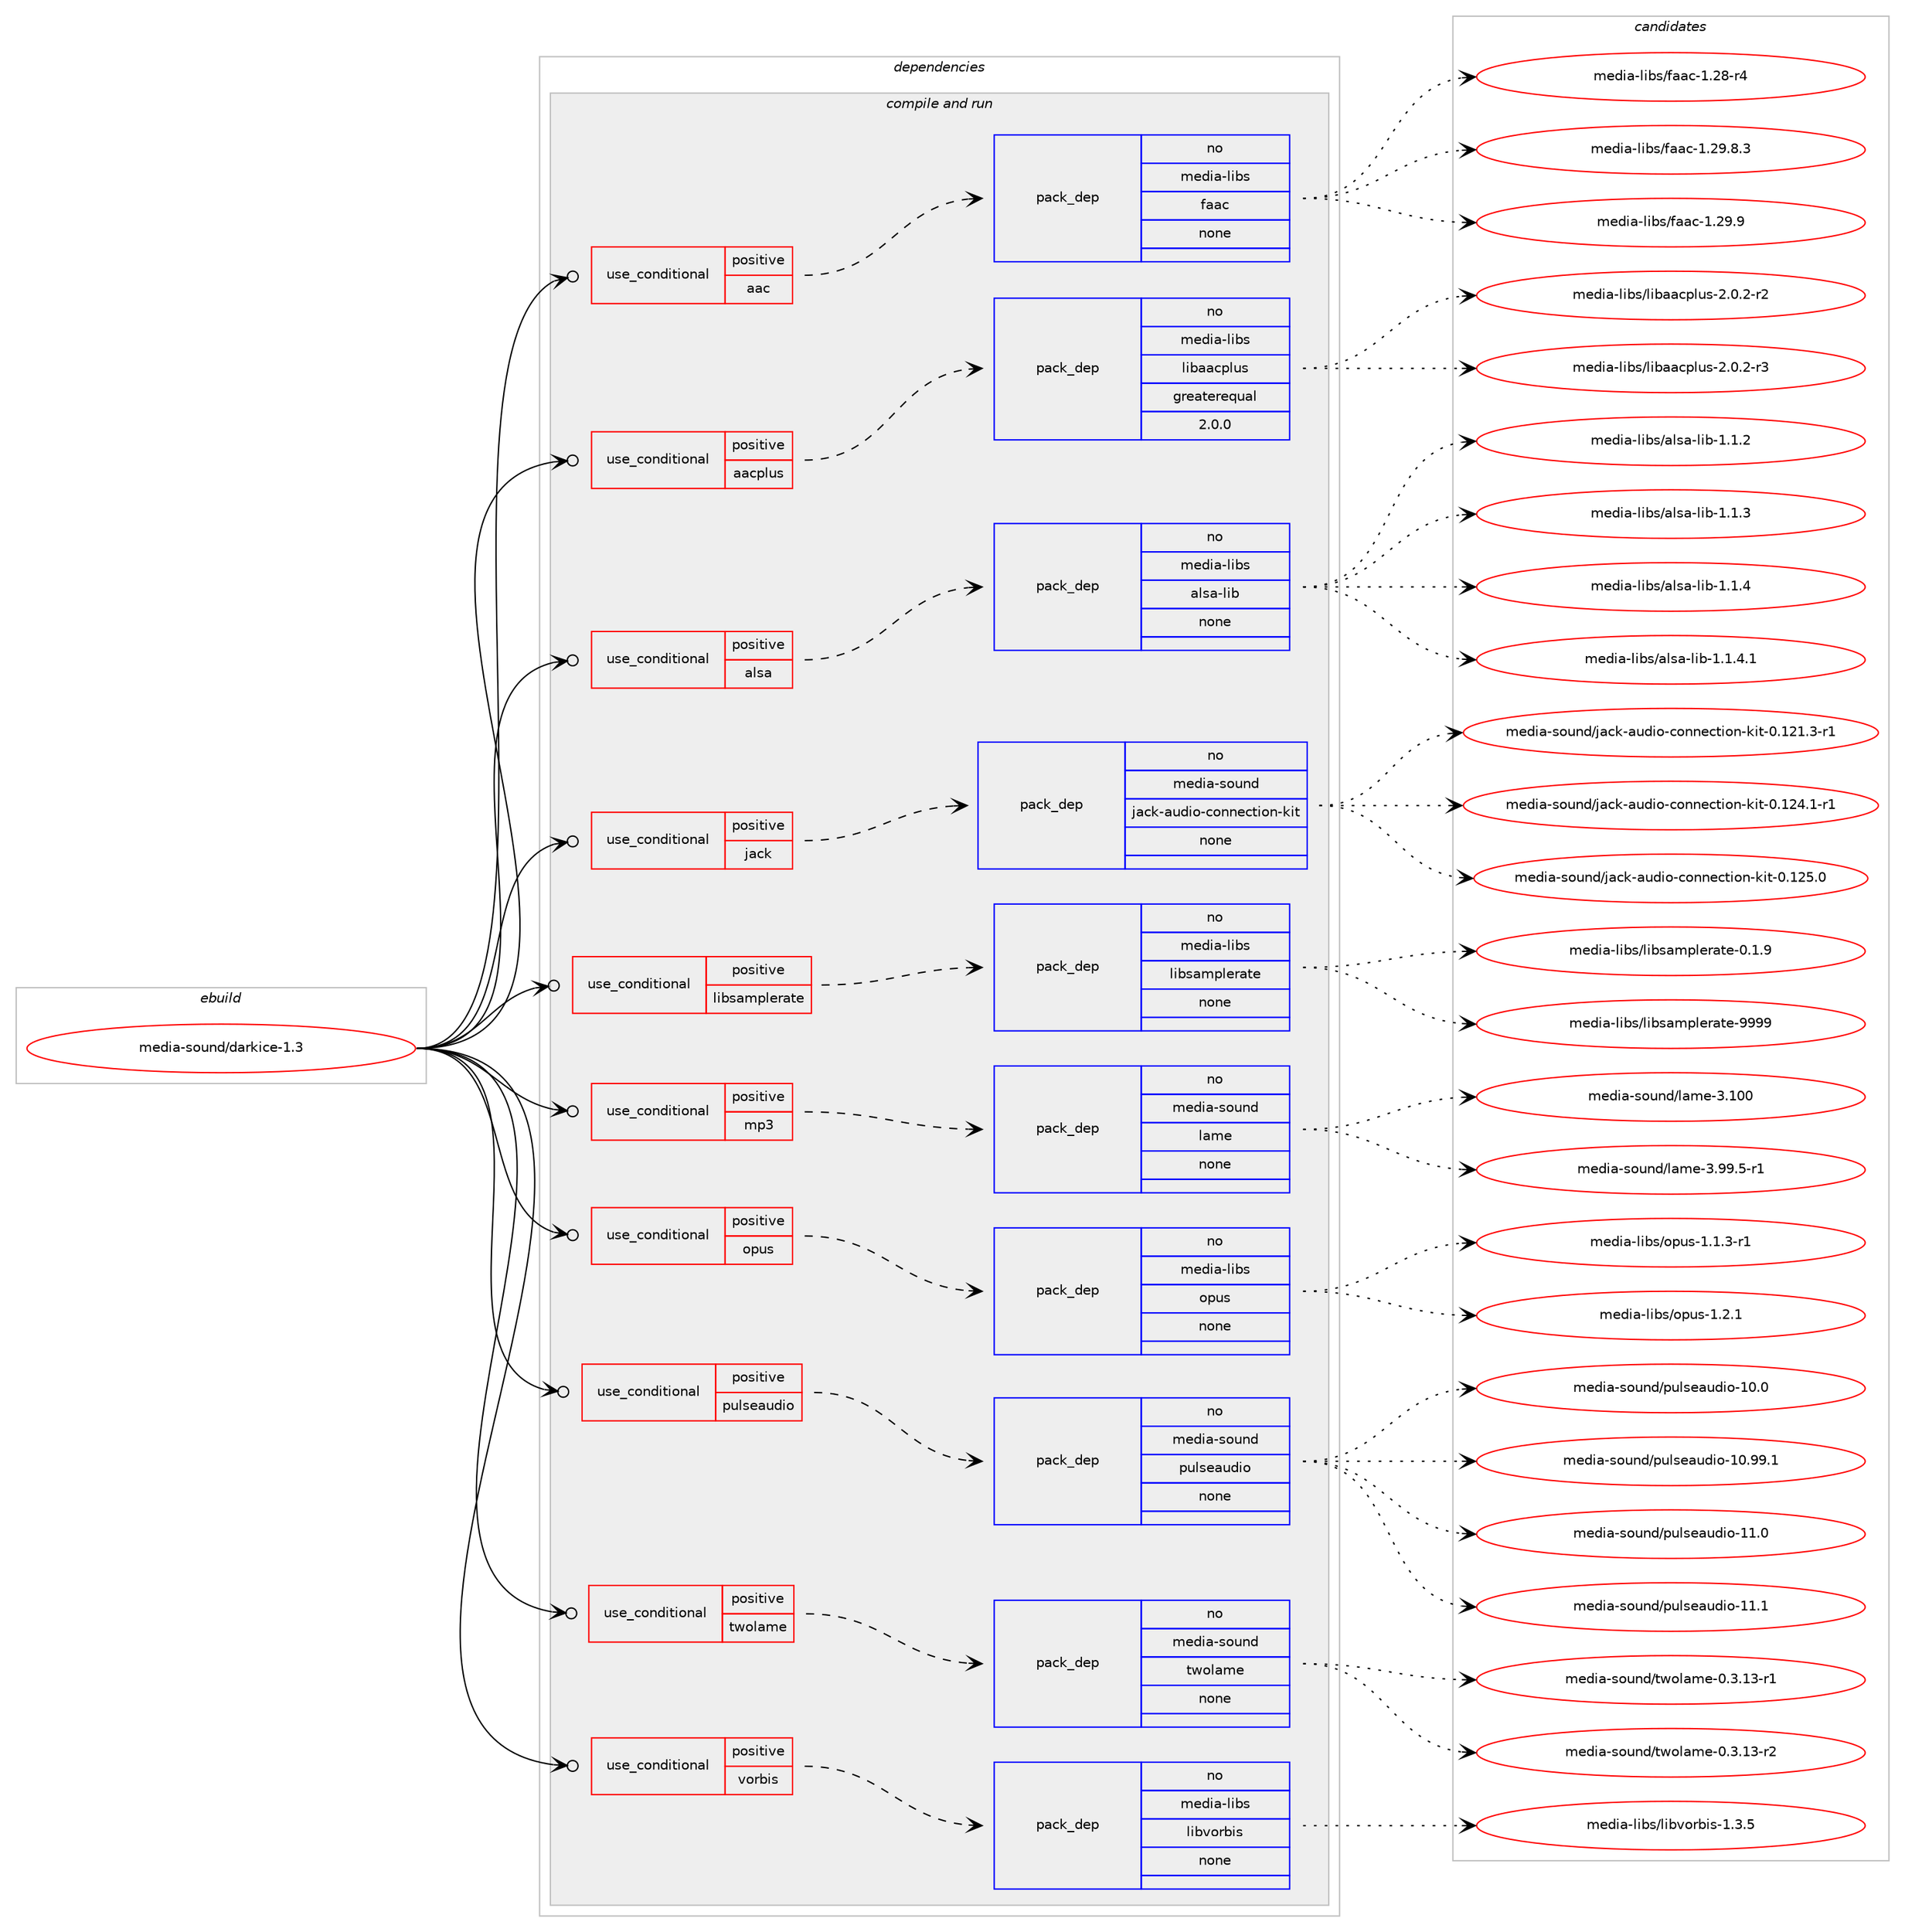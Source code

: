 digraph prolog {

# *************
# Graph options
# *************

newrank=true;
concentrate=true;
compound=true;
graph [rankdir=LR,fontname=Helvetica,fontsize=10,ranksep=1.5];#, ranksep=2.5, nodesep=0.2];
edge  [arrowhead=vee];
node  [fontname=Helvetica,fontsize=10];

# **********
# The ebuild
# **********

subgraph cluster_leftcol {
color=gray;
rank=same;
label=<<i>ebuild</i>>;
id [label="media-sound/darkice-1.3", color=red, width=4, href="../media-sound/darkice-1.3.svg"];
}

# ****************
# The dependencies
# ****************

subgraph cluster_midcol {
color=gray;
label=<<i>dependencies</i>>;
subgraph cluster_compile {
fillcolor="#eeeeee";
style=filled;
label=<<i>compile</i>>;
}
subgraph cluster_compileandrun {
fillcolor="#eeeeee";
style=filled;
label=<<i>compile and run</i>>;
subgraph cond93227 {
dependency380110 [label=<<TABLE BORDER="0" CELLBORDER="1" CELLSPACING="0" CELLPADDING="4"><TR><TD ROWSPAN="3" CELLPADDING="10">use_conditional</TD></TR><TR><TD>positive</TD></TR><TR><TD>aac</TD></TR></TABLE>>, shape=none, color=red];
subgraph pack280783 {
dependency380111 [label=<<TABLE BORDER="0" CELLBORDER="1" CELLSPACING="0" CELLPADDING="4" WIDTH="220"><TR><TD ROWSPAN="6" CELLPADDING="30">pack_dep</TD></TR><TR><TD WIDTH="110">no</TD></TR><TR><TD>media-libs</TD></TR><TR><TD>faac</TD></TR><TR><TD>none</TD></TR><TR><TD></TD></TR></TABLE>>, shape=none, color=blue];
}
dependency380110:e -> dependency380111:w [weight=20,style="dashed",arrowhead="vee"];
}
id:e -> dependency380110:w [weight=20,style="solid",arrowhead="odotvee"];
subgraph cond93228 {
dependency380112 [label=<<TABLE BORDER="0" CELLBORDER="1" CELLSPACING="0" CELLPADDING="4"><TR><TD ROWSPAN="3" CELLPADDING="10">use_conditional</TD></TR><TR><TD>positive</TD></TR><TR><TD>aacplus</TD></TR></TABLE>>, shape=none, color=red];
subgraph pack280784 {
dependency380113 [label=<<TABLE BORDER="0" CELLBORDER="1" CELLSPACING="0" CELLPADDING="4" WIDTH="220"><TR><TD ROWSPAN="6" CELLPADDING="30">pack_dep</TD></TR><TR><TD WIDTH="110">no</TD></TR><TR><TD>media-libs</TD></TR><TR><TD>libaacplus</TD></TR><TR><TD>greaterequal</TD></TR><TR><TD>2.0.0</TD></TR></TABLE>>, shape=none, color=blue];
}
dependency380112:e -> dependency380113:w [weight=20,style="dashed",arrowhead="vee"];
}
id:e -> dependency380112:w [weight=20,style="solid",arrowhead="odotvee"];
subgraph cond93229 {
dependency380114 [label=<<TABLE BORDER="0" CELLBORDER="1" CELLSPACING="0" CELLPADDING="4"><TR><TD ROWSPAN="3" CELLPADDING="10">use_conditional</TD></TR><TR><TD>positive</TD></TR><TR><TD>alsa</TD></TR></TABLE>>, shape=none, color=red];
subgraph pack280785 {
dependency380115 [label=<<TABLE BORDER="0" CELLBORDER="1" CELLSPACING="0" CELLPADDING="4" WIDTH="220"><TR><TD ROWSPAN="6" CELLPADDING="30">pack_dep</TD></TR><TR><TD WIDTH="110">no</TD></TR><TR><TD>media-libs</TD></TR><TR><TD>alsa-lib</TD></TR><TR><TD>none</TD></TR><TR><TD></TD></TR></TABLE>>, shape=none, color=blue];
}
dependency380114:e -> dependency380115:w [weight=20,style="dashed",arrowhead="vee"];
}
id:e -> dependency380114:w [weight=20,style="solid",arrowhead="odotvee"];
subgraph cond93230 {
dependency380116 [label=<<TABLE BORDER="0" CELLBORDER="1" CELLSPACING="0" CELLPADDING="4"><TR><TD ROWSPAN="3" CELLPADDING="10">use_conditional</TD></TR><TR><TD>positive</TD></TR><TR><TD>jack</TD></TR></TABLE>>, shape=none, color=red];
subgraph pack280786 {
dependency380117 [label=<<TABLE BORDER="0" CELLBORDER="1" CELLSPACING="0" CELLPADDING="4" WIDTH="220"><TR><TD ROWSPAN="6" CELLPADDING="30">pack_dep</TD></TR><TR><TD WIDTH="110">no</TD></TR><TR><TD>media-sound</TD></TR><TR><TD>jack-audio-connection-kit</TD></TR><TR><TD>none</TD></TR><TR><TD></TD></TR></TABLE>>, shape=none, color=blue];
}
dependency380116:e -> dependency380117:w [weight=20,style="dashed",arrowhead="vee"];
}
id:e -> dependency380116:w [weight=20,style="solid",arrowhead="odotvee"];
subgraph cond93231 {
dependency380118 [label=<<TABLE BORDER="0" CELLBORDER="1" CELLSPACING="0" CELLPADDING="4"><TR><TD ROWSPAN="3" CELLPADDING="10">use_conditional</TD></TR><TR><TD>positive</TD></TR><TR><TD>libsamplerate</TD></TR></TABLE>>, shape=none, color=red];
subgraph pack280787 {
dependency380119 [label=<<TABLE BORDER="0" CELLBORDER="1" CELLSPACING="0" CELLPADDING="4" WIDTH="220"><TR><TD ROWSPAN="6" CELLPADDING="30">pack_dep</TD></TR><TR><TD WIDTH="110">no</TD></TR><TR><TD>media-libs</TD></TR><TR><TD>libsamplerate</TD></TR><TR><TD>none</TD></TR><TR><TD></TD></TR></TABLE>>, shape=none, color=blue];
}
dependency380118:e -> dependency380119:w [weight=20,style="dashed",arrowhead="vee"];
}
id:e -> dependency380118:w [weight=20,style="solid",arrowhead="odotvee"];
subgraph cond93232 {
dependency380120 [label=<<TABLE BORDER="0" CELLBORDER="1" CELLSPACING="0" CELLPADDING="4"><TR><TD ROWSPAN="3" CELLPADDING="10">use_conditional</TD></TR><TR><TD>positive</TD></TR><TR><TD>mp3</TD></TR></TABLE>>, shape=none, color=red];
subgraph pack280788 {
dependency380121 [label=<<TABLE BORDER="0" CELLBORDER="1" CELLSPACING="0" CELLPADDING="4" WIDTH="220"><TR><TD ROWSPAN="6" CELLPADDING="30">pack_dep</TD></TR><TR><TD WIDTH="110">no</TD></TR><TR><TD>media-sound</TD></TR><TR><TD>lame</TD></TR><TR><TD>none</TD></TR><TR><TD></TD></TR></TABLE>>, shape=none, color=blue];
}
dependency380120:e -> dependency380121:w [weight=20,style="dashed",arrowhead="vee"];
}
id:e -> dependency380120:w [weight=20,style="solid",arrowhead="odotvee"];
subgraph cond93233 {
dependency380122 [label=<<TABLE BORDER="0" CELLBORDER="1" CELLSPACING="0" CELLPADDING="4"><TR><TD ROWSPAN="3" CELLPADDING="10">use_conditional</TD></TR><TR><TD>positive</TD></TR><TR><TD>opus</TD></TR></TABLE>>, shape=none, color=red];
subgraph pack280789 {
dependency380123 [label=<<TABLE BORDER="0" CELLBORDER="1" CELLSPACING="0" CELLPADDING="4" WIDTH="220"><TR><TD ROWSPAN="6" CELLPADDING="30">pack_dep</TD></TR><TR><TD WIDTH="110">no</TD></TR><TR><TD>media-libs</TD></TR><TR><TD>opus</TD></TR><TR><TD>none</TD></TR><TR><TD></TD></TR></TABLE>>, shape=none, color=blue];
}
dependency380122:e -> dependency380123:w [weight=20,style="dashed",arrowhead="vee"];
}
id:e -> dependency380122:w [weight=20,style="solid",arrowhead="odotvee"];
subgraph cond93234 {
dependency380124 [label=<<TABLE BORDER="0" CELLBORDER="1" CELLSPACING="0" CELLPADDING="4"><TR><TD ROWSPAN="3" CELLPADDING="10">use_conditional</TD></TR><TR><TD>positive</TD></TR><TR><TD>pulseaudio</TD></TR></TABLE>>, shape=none, color=red];
subgraph pack280790 {
dependency380125 [label=<<TABLE BORDER="0" CELLBORDER="1" CELLSPACING="0" CELLPADDING="4" WIDTH="220"><TR><TD ROWSPAN="6" CELLPADDING="30">pack_dep</TD></TR><TR><TD WIDTH="110">no</TD></TR><TR><TD>media-sound</TD></TR><TR><TD>pulseaudio</TD></TR><TR><TD>none</TD></TR><TR><TD></TD></TR></TABLE>>, shape=none, color=blue];
}
dependency380124:e -> dependency380125:w [weight=20,style="dashed",arrowhead="vee"];
}
id:e -> dependency380124:w [weight=20,style="solid",arrowhead="odotvee"];
subgraph cond93235 {
dependency380126 [label=<<TABLE BORDER="0" CELLBORDER="1" CELLSPACING="0" CELLPADDING="4"><TR><TD ROWSPAN="3" CELLPADDING="10">use_conditional</TD></TR><TR><TD>positive</TD></TR><TR><TD>twolame</TD></TR></TABLE>>, shape=none, color=red];
subgraph pack280791 {
dependency380127 [label=<<TABLE BORDER="0" CELLBORDER="1" CELLSPACING="0" CELLPADDING="4" WIDTH="220"><TR><TD ROWSPAN="6" CELLPADDING="30">pack_dep</TD></TR><TR><TD WIDTH="110">no</TD></TR><TR><TD>media-sound</TD></TR><TR><TD>twolame</TD></TR><TR><TD>none</TD></TR><TR><TD></TD></TR></TABLE>>, shape=none, color=blue];
}
dependency380126:e -> dependency380127:w [weight=20,style="dashed",arrowhead="vee"];
}
id:e -> dependency380126:w [weight=20,style="solid",arrowhead="odotvee"];
subgraph cond93236 {
dependency380128 [label=<<TABLE BORDER="0" CELLBORDER="1" CELLSPACING="0" CELLPADDING="4"><TR><TD ROWSPAN="3" CELLPADDING="10">use_conditional</TD></TR><TR><TD>positive</TD></TR><TR><TD>vorbis</TD></TR></TABLE>>, shape=none, color=red];
subgraph pack280792 {
dependency380129 [label=<<TABLE BORDER="0" CELLBORDER="1" CELLSPACING="0" CELLPADDING="4" WIDTH="220"><TR><TD ROWSPAN="6" CELLPADDING="30">pack_dep</TD></TR><TR><TD WIDTH="110">no</TD></TR><TR><TD>media-libs</TD></TR><TR><TD>libvorbis</TD></TR><TR><TD>none</TD></TR><TR><TD></TD></TR></TABLE>>, shape=none, color=blue];
}
dependency380128:e -> dependency380129:w [weight=20,style="dashed",arrowhead="vee"];
}
id:e -> dependency380128:w [weight=20,style="solid",arrowhead="odotvee"];
}
subgraph cluster_run {
fillcolor="#eeeeee";
style=filled;
label=<<i>run</i>>;
}
}

# **************
# The candidates
# **************

subgraph cluster_choices {
rank=same;
color=gray;
label=<<i>candidates</i>>;

subgraph choice280783 {
color=black;
nodesep=1;
choice1091011001059745108105981154710297979945494650564511452 [label="media-libs/faac-1.28-r4", color=red, width=4,href="../media-libs/faac-1.28-r4.svg"];
choice10910110010597451081059811547102979799454946505746564651 [label="media-libs/faac-1.29.8.3", color=red, width=4,href="../media-libs/faac-1.29.8.3.svg"];
choice1091011001059745108105981154710297979945494650574657 [label="media-libs/faac-1.29.9", color=red, width=4,href="../media-libs/faac-1.29.9.svg"];
dependency380111:e -> choice1091011001059745108105981154710297979945494650564511452:w [style=dotted,weight="100"];
dependency380111:e -> choice10910110010597451081059811547102979799454946505746564651:w [style=dotted,weight="100"];
dependency380111:e -> choice1091011001059745108105981154710297979945494650574657:w [style=dotted,weight="100"];
}
subgraph choice280784 {
color=black;
nodesep=1;
choice10910110010597451081059811547108105989797991121081171154550464846504511450 [label="media-libs/libaacplus-2.0.2-r2", color=red, width=4,href="../media-libs/libaacplus-2.0.2-r2.svg"];
choice10910110010597451081059811547108105989797991121081171154550464846504511451 [label="media-libs/libaacplus-2.0.2-r3", color=red, width=4,href="../media-libs/libaacplus-2.0.2-r3.svg"];
dependency380113:e -> choice10910110010597451081059811547108105989797991121081171154550464846504511450:w [style=dotted,weight="100"];
dependency380113:e -> choice10910110010597451081059811547108105989797991121081171154550464846504511451:w [style=dotted,weight="100"];
}
subgraph choice280785 {
color=black;
nodesep=1;
choice1091011001059745108105981154797108115974510810598454946494650 [label="media-libs/alsa-lib-1.1.2", color=red, width=4,href="../media-libs/alsa-lib-1.1.2.svg"];
choice1091011001059745108105981154797108115974510810598454946494651 [label="media-libs/alsa-lib-1.1.3", color=red, width=4,href="../media-libs/alsa-lib-1.1.3.svg"];
choice1091011001059745108105981154797108115974510810598454946494652 [label="media-libs/alsa-lib-1.1.4", color=red, width=4,href="../media-libs/alsa-lib-1.1.4.svg"];
choice10910110010597451081059811547971081159745108105984549464946524649 [label="media-libs/alsa-lib-1.1.4.1", color=red, width=4,href="../media-libs/alsa-lib-1.1.4.1.svg"];
dependency380115:e -> choice1091011001059745108105981154797108115974510810598454946494650:w [style=dotted,weight="100"];
dependency380115:e -> choice1091011001059745108105981154797108115974510810598454946494651:w [style=dotted,weight="100"];
dependency380115:e -> choice1091011001059745108105981154797108115974510810598454946494652:w [style=dotted,weight="100"];
dependency380115:e -> choice10910110010597451081059811547971081159745108105984549464946524649:w [style=dotted,weight="100"];
}
subgraph choice280786 {
color=black;
nodesep=1;
choice109101100105974511511111711010047106979910745971171001051114599111110110101991161051111104510710511645484649504946514511449 [label="media-sound/jack-audio-connection-kit-0.121.3-r1", color=red, width=4,href="../media-sound/jack-audio-connection-kit-0.121.3-r1.svg"];
choice109101100105974511511111711010047106979910745971171001051114599111110110101991161051111104510710511645484649505246494511449 [label="media-sound/jack-audio-connection-kit-0.124.1-r1", color=red, width=4,href="../media-sound/jack-audio-connection-kit-0.124.1-r1.svg"];
choice10910110010597451151111171101004710697991074597117100105111459911111011010199116105111110451071051164548464950534648 [label="media-sound/jack-audio-connection-kit-0.125.0", color=red, width=4,href="../media-sound/jack-audio-connection-kit-0.125.0.svg"];
dependency380117:e -> choice109101100105974511511111711010047106979910745971171001051114599111110110101991161051111104510710511645484649504946514511449:w [style=dotted,weight="100"];
dependency380117:e -> choice109101100105974511511111711010047106979910745971171001051114599111110110101991161051111104510710511645484649505246494511449:w [style=dotted,weight="100"];
dependency380117:e -> choice10910110010597451151111171101004710697991074597117100105111459911111011010199116105111110451071051164548464950534648:w [style=dotted,weight="100"];
}
subgraph choice280787 {
color=black;
nodesep=1;
choice10910110010597451081059811547108105981159710911210810111497116101454846494657 [label="media-libs/libsamplerate-0.1.9", color=red, width=4,href="../media-libs/libsamplerate-0.1.9.svg"];
choice109101100105974510810598115471081059811597109112108101114971161014557575757 [label="media-libs/libsamplerate-9999", color=red, width=4,href="../media-libs/libsamplerate-9999.svg"];
dependency380119:e -> choice10910110010597451081059811547108105981159710911210810111497116101454846494657:w [style=dotted,weight="100"];
dependency380119:e -> choice109101100105974510810598115471081059811597109112108101114971161014557575757:w [style=dotted,weight="100"];
}
subgraph choice280788 {
color=black;
nodesep=1;
choice10910110010597451151111171101004710897109101455146494848 [label="media-sound/lame-3.100", color=red, width=4,href="../media-sound/lame-3.100.svg"];
choice10910110010597451151111171101004710897109101455146575746534511449 [label="media-sound/lame-3.99.5-r1", color=red, width=4,href="../media-sound/lame-3.99.5-r1.svg"];
dependency380121:e -> choice10910110010597451151111171101004710897109101455146494848:w [style=dotted,weight="100"];
dependency380121:e -> choice10910110010597451151111171101004710897109101455146575746534511449:w [style=dotted,weight="100"];
}
subgraph choice280789 {
color=black;
nodesep=1;
choice109101100105974510810598115471111121171154549464946514511449 [label="media-libs/opus-1.1.3-r1", color=red, width=4,href="../media-libs/opus-1.1.3-r1.svg"];
choice10910110010597451081059811547111112117115454946504649 [label="media-libs/opus-1.2.1", color=red, width=4,href="../media-libs/opus-1.2.1.svg"];
dependency380123:e -> choice109101100105974510810598115471111121171154549464946514511449:w [style=dotted,weight="100"];
dependency380123:e -> choice10910110010597451081059811547111112117115454946504649:w [style=dotted,weight="100"];
}
subgraph choice280790 {
color=black;
nodesep=1;
choice109101100105974511511111711010047112117108115101971171001051114549484648 [label="media-sound/pulseaudio-10.0", color=red, width=4,href="../media-sound/pulseaudio-10.0.svg"];
choice109101100105974511511111711010047112117108115101971171001051114549484657574649 [label="media-sound/pulseaudio-10.99.1", color=red, width=4,href="../media-sound/pulseaudio-10.99.1.svg"];
choice109101100105974511511111711010047112117108115101971171001051114549494648 [label="media-sound/pulseaudio-11.0", color=red, width=4,href="../media-sound/pulseaudio-11.0.svg"];
choice109101100105974511511111711010047112117108115101971171001051114549494649 [label="media-sound/pulseaudio-11.1", color=red, width=4,href="../media-sound/pulseaudio-11.1.svg"];
dependency380125:e -> choice109101100105974511511111711010047112117108115101971171001051114549484648:w [style=dotted,weight="100"];
dependency380125:e -> choice109101100105974511511111711010047112117108115101971171001051114549484657574649:w [style=dotted,weight="100"];
dependency380125:e -> choice109101100105974511511111711010047112117108115101971171001051114549494648:w [style=dotted,weight="100"];
dependency380125:e -> choice109101100105974511511111711010047112117108115101971171001051114549494649:w [style=dotted,weight="100"];
}
subgraph choice280791 {
color=black;
nodesep=1;
choice10910110010597451151111171101004711611911110897109101454846514649514511449 [label="media-sound/twolame-0.3.13-r1", color=red, width=4,href="../media-sound/twolame-0.3.13-r1.svg"];
choice10910110010597451151111171101004711611911110897109101454846514649514511450 [label="media-sound/twolame-0.3.13-r2", color=red, width=4,href="../media-sound/twolame-0.3.13-r2.svg"];
dependency380127:e -> choice10910110010597451151111171101004711611911110897109101454846514649514511449:w [style=dotted,weight="100"];
dependency380127:e -> choice10910110010597451151111171101004711611911110897109101454846514649514511450:w [style=dotted,weight="100"];
}
subgraph choice280792 {
color=black;
nodesep=1;
choice109101100105974510810598115471081059811811111498105115454946514653 [label="media-libs/libvorbis-1.3.5", color=red, width=4,href="../media-libs/libvorbis-1.3.5.svg"];
dependency380129:e -> choice109101100105974510810598115471081059811811111498105115454946514653:w [style=dotted,weight="100"];
}
}

}
